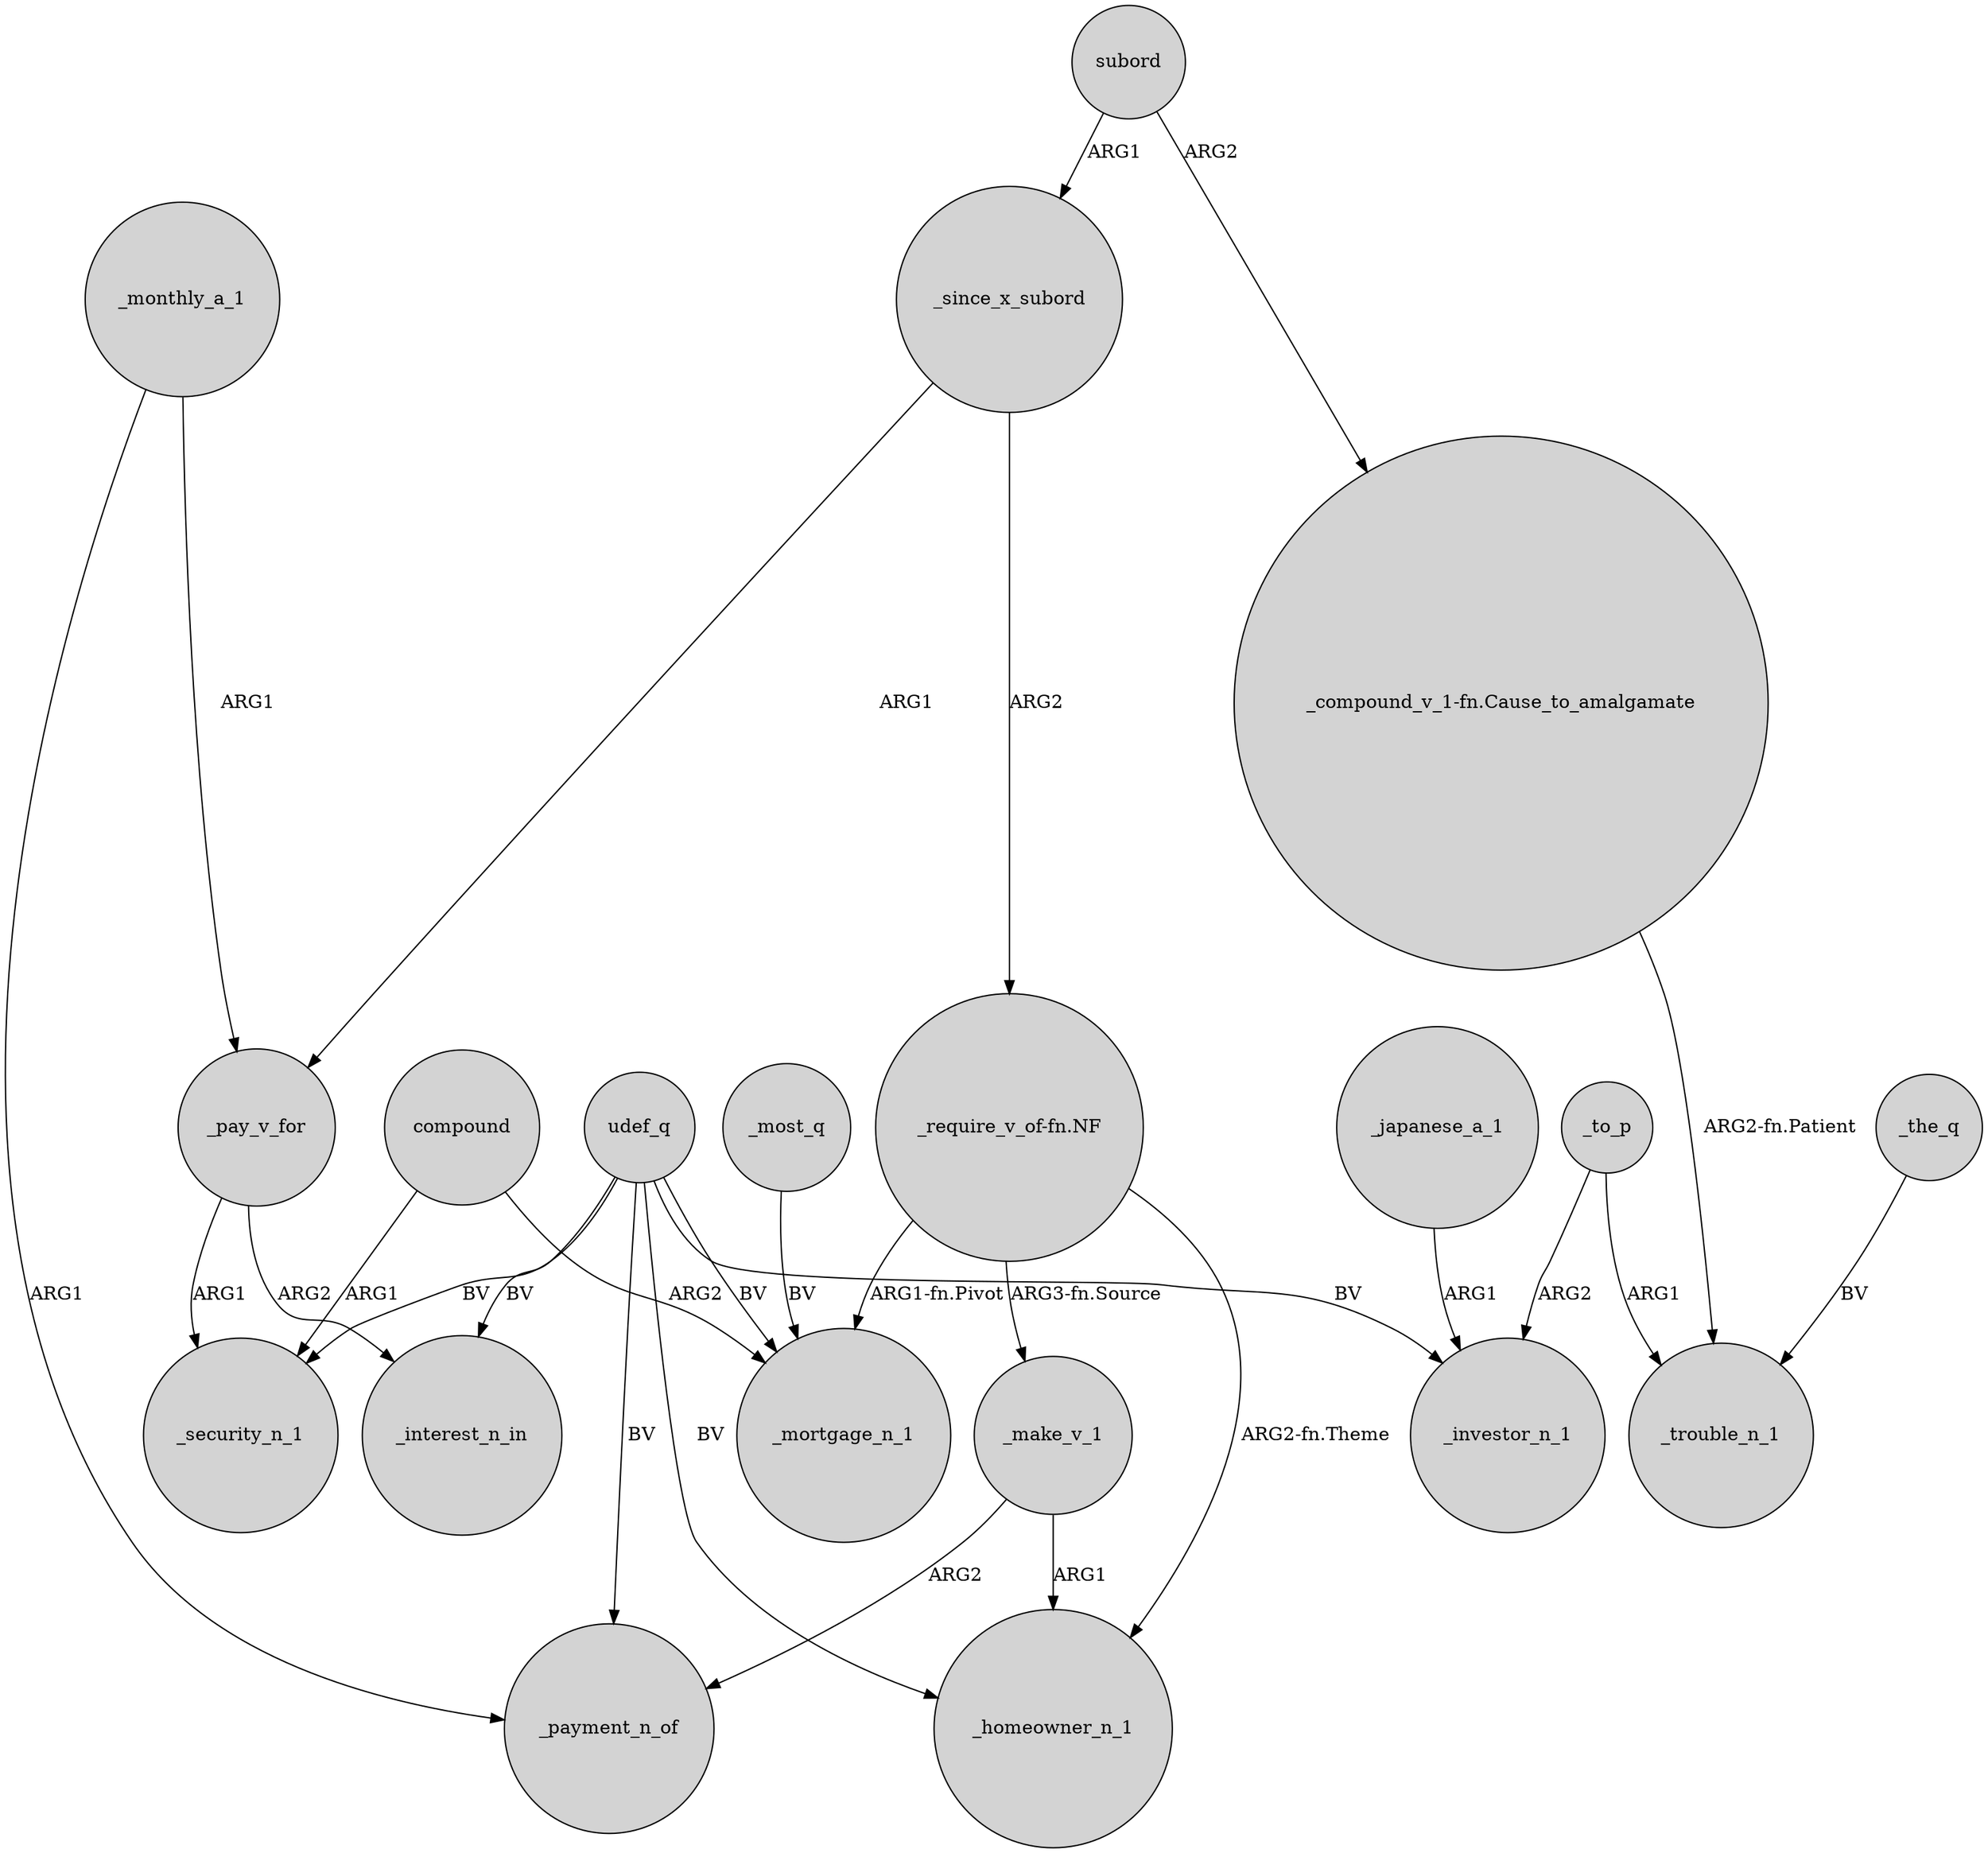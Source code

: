 digraph {
	node [shape=circle style=filled]
	_monthly_a_1 -> _payment_n_of [label=ARG1]
	subord -> _since_x_subord [label=ARG1]
	_to_p -> _investor_n_1 [label=ARG2]
	udef_q -> _mortgage_n_1 [label=BV]
	_japanese_a_1 -> _investor_n_1 [label=ARG1]
	udef_q -> _investor_n_1 [label=BV]
	_pay_v_for -> _security_n_1 [label=ARG1]
	_to_p -> _trouble_n_1 [label=ARG1]
	compound -> _mortgage_n_1 [label=ARG2]
	_monthly_a_1 -> _pay_v_for [label=ARG1]
	_since_x_subord -> _pay_v_for [label=ARG1]
	udef_q -> _interest_n_in [label=BV]
	compound -> _security_n_1 [label=ARG1]
	_make_v_1 -> _payment_n_of [label=ARG2]
	"_compound_v_1-fn.Cause_to_amalgamate" -> _trouble_n_1 [label="ARG2-fn.Patient"]
	udef_q -> _payment_n_of [label=BV]
	udef_q -> _homeowner_n_1 [label=BV]
	"_require_v_of-fn.NF" -> _homeowner_n_1 [label="ARG2-fn.Theme"]
	_pay_v_for -> _interest_n_in [label=ARG2]
	_most_q -> _mortgage_n_1 [label=BV]
	subord -> "_compound_v_1-fn.Cause_to_amalgamate" [label=ARG2]
	"_require_v_of-fn.NF" -> _make_v_1 [label="ARG3-fn.Source"]
	_make_v_1 -> _homeowner_n_1 [label=ARG1]
	_since_x_subord -> "_require_v_of-fn.NF" [label=ARG2]
	_the_q -> _trouble_n_1 [label=BV]
	udef_q -> _security_n_1 [label=BV]
	"_require_v_of-fn.NF" -> _mortgage_n_1 [label="ARG1-fn.Pivot"]
}
